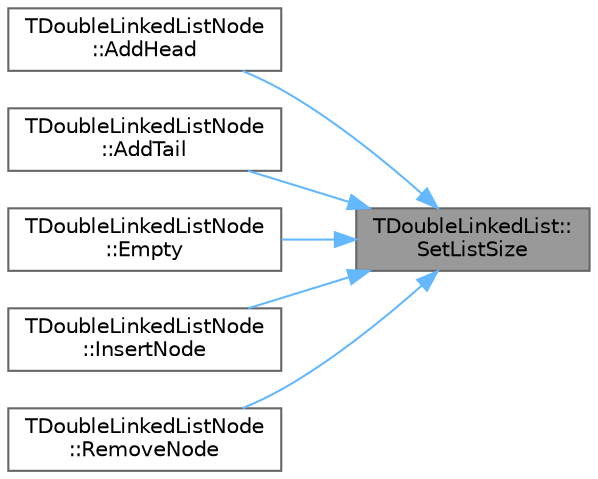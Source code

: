 digraph "TDoubleLinkedList::SetListSize"
{
 // INTERACTIVE_SVG=YES
 // LATEX_PDF_SIZE
  bgcolor="transparent";
  edge [fontname=Helvetica,fontsize=10,labelfontname=Helvetica,labelfontsize=10];
  node [fontname=Helvetica,fontsize=10,shape=box,height=0.2,width=0.4];
  rankdir="RL";
  Node1 [id="Node000001",label="TDoubleLinkedList::\lSetListSize",height=0.2,width=0.4,color="gray40", fillcolor="grey60", style="filled", fontcolor="black",tooltip="Updates the size reported by Num()."];
  Node1 -> Node2 [id="edge1_Node000001_Node000002",dir="back",color="steelblue1",style="solid",tooltip=" "];
  Node2 [id="Node000002",label="TDoubleLinkedListNode\l::AddHead",height=0.2,width=0.4,color="grey40", fillcolor="white", style="filled",URL="$d4/d9e/classTDoubleLinkedList.html#abf7049b8f446f0c8967755adbe739bc2",tooltip=" "];
  Node1 -> Node3 [id="edge2_Node000001_Node000003",dir="back",color="steelblue1",style="solid",tooltip=" "];
  Node3 [id="Node000003",label="TDoubleLinkedListNode\l::AddTail",height=0.2,width=0.4,color="grey40", fillcolor="white", style="filled",URL="$d4/d9e/classTDoubleLinkedList.html#a44ed5fedb524e4b01fb00c7842c04ac5",tooltip=" "];
  Node1 -> Node4 [id="edge3_Node000001_Node000004",dir="back",color="steelblue1",style="solid",tooltip=" "];
  Node4 [id="Node000004",label="TDoubleLinkedListNode\l::Empty",height=0.2,width=0.4,color="grey40", fillcolor="white", style="filled",URL="$d4/d9e/classTDoubleLinkedList.html#a7d91dc0d2ddc77379a03fcd21aab4b66",tooltip=" "];
  Node1 -> Node5 [id="edge4_Node000001_Node000005",dir="back",color="steelblue1",style="solid",tooltip=" "];
  Node5 [id="Node000005",label="TDoubleLinkedListNode\l::InsertNode",height=0.2,width=0.4,color="grey40", fillcolor="white", style="filled",URL="$d4/d9e/classTDoubleLinkedList.html#a8d185fd4348bd00d4808f736ec6e9e4e",tooltip=" "];
  Node1 -> Node6 [id="edge5_Node000001_Node000006",dir="back",color="steelblue1",style="solid",tooltip=" "];
  Node6 [id="Node000006",label="TDoubleLinkedListNode\l::RemoveNode",height=0.2,width=0.4,color="grey40", fillcolor="white", style="filled",URL="$d4/d9e/classTDoubleLinkedList.html#a7df7514ae03388d9ef3e622e94f7b11f",tooltip=" "];
}
